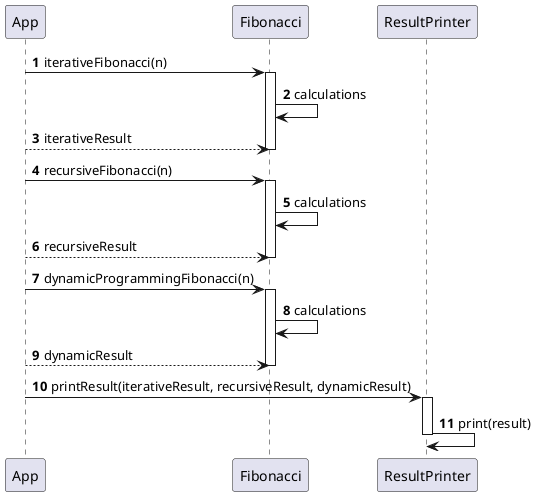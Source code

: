 @startuml
'https://plantuml.com/sequence-diagram

autonumber

participant App
participant Fibonacci
participant ResultPrinter

App -> Fibonacci: iterativeFibonacci(n)
activate Fibonacci
Fibonacci -> Fibonacci: calculations
Fibonacci <-- App: iterativeResult
deactivate Fibonacci

App -> Fibonacci: recursiveFibonacci(n)
activate Fibonacci
Fibonacci -> Fibonacci: calculations
Fibonacci <-- App: recursiveResult
deactivate Fibonacci

App -> Fibonacci: dynamicProgrammingFibonacci(n)
activate Fibonacci
Fibonacci -> Fibonacci: calculations
Fibonacci <-- App: dynamicResult
deactivate Fibonacci

App -> ResultPrinter: printResult(iterativeResult, recursiveResult, dynamicResult)
activate ResultPrinter
ResultPrinter -> ResultPrinter: print(result)
deactivate ResultPrinter

@enduml
